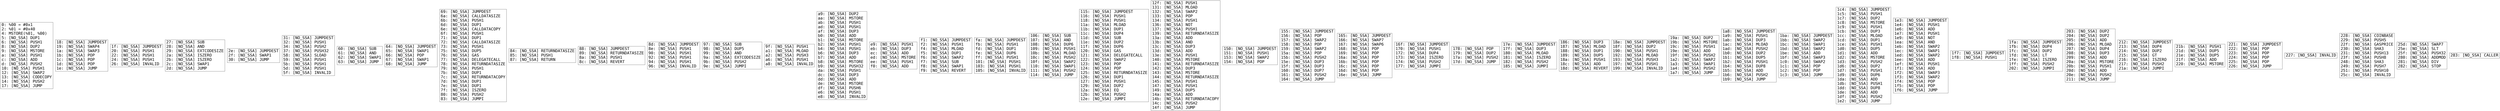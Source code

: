 digraph "graph.cfg.gv" {
	subgraph global {
		node [fontname=Courier fontsize=30.0 rank=same shape=box]
		block_0 [label="0: %00 = #0x1\l2: %01 = #0x40\l4: MSTORE(%01, %00)\l5: [NO_SSA] DUP1\l6: [NO_SSA] PUSH1\l8: [NO_SSA] DUP2\l9: [NO_SSA] MSTORE\la: [NO_SSA] PUSH1\lc: [NO_SSA] ADD\ld: [NO_SSA] PUSH2\l10: [NO_SSA] PUSH1\l12: [NO_SSA] SWAP2\l13: [NO_SSA] CODECOPY\l14: [NO_SSA] PUSH2\l17: [NO_SSA] JUMP\l"]
		block_18 [label="18: [NO_SSA] JUMPDEST\l19: [NO_SSA] SWAP4\l1a: [NO_SSA] SWAP3\l1b: [NO_SSA] POP\l1c: [NO_SSA] POP\l1d: [NO_SSA] POP\l1e: [NO_SSA] JUMP\l"]
		block_1f [label="1f: [NO_SSA] JUMPDEST\l20: [NO_SSA] PUSH1\l22: [NO_SSA] PUSH1\l24: [NO_SSA] PUSH1\l26: [NO_SSA] INVALID\l"]
		block_27 [label="27: [NO_SSA] SUB\l28: [NO_SSA] AND\l29: [NO_SSA] EXTCODESIZE\l2a: [NO_SSA] ISZERO\l2b: [NO_SSA] ISZERO\l2c: [NO_SSA] SWAP1\l2d: [NO_SSA] JUMP\l"]
		block_2e [label="2e: [NO_SSA] JUMPDEST\l2f: [NO_SSA] SWAP1\l30: [NO_SSA] JUMP\l"]
		block_31 [label="31: [NO_SSA] JUMPDEST\l32: [NO_SSA] PUSH1\l34: [NO_SSA] PUSH2\l37: [NO_SSA] PUSH32\l58: [NO_SSA] SLOAD\l59: [NO_SSA] PUSH1\l5b: [NO_SSA] PUSH1\l5d: [NO_SSA] PUSH1\l5f: [NO_SSA] INVALID\l"]
		block_60 [label="60: [NO_SSA] SUB\l61: [NO_SSA] AND\l62: [NO_SSA] SWAP1\l63: [NO_SSA] JUMP\l"]
		block_64 [label="64: [NO_SSA] JUMPDEST\l65: [NO_SSA] SWAP1\l66: [NO_SSA] POP\l67: [NO_SSA] SWAP1\l68: [NO_SSA] JUMP\l"]
		block_69 [label="69: [NO_SSA] JUMPDEST\l6a: [NO_SSA] CALLDATASIZE\l6b: [NO_SSA] PUSH1\l6d: [NO_SSA] DUP1\l6e: [NO_SSA] CALLDATACOPY\l6f: [NO_SSA] PUSH1\l71: [NO_SSA] DUP1\l72: [NO_SSA] CALLDATASIZE\l73: [NO_SSA] PUSH1\l75: [NO_SSA] DUP5\l76: [NO_SSA] GAS\l77: [NO_SSA] DELEGATECALL\l78: [NO_SSA] RETURNDATASIZE\l79: [NO_SSA] PUSH1\l7b: [NO_SSA] DUP1\l7c: [NO_SSA] RETURNDATACOPY\l7d: [NO_SSA] DUP1\l7e: [NO_SSA] DUP1\l7f: [NO_SSA] ISZERO\l80: [NO_SSA] PUSH2\l83: [NO_SSA] JUMPI\l"]
		block_84 [label="84: [NO_SSA] RETURNDATASIZE\l85: [NO_SSA] PUSH1\l87: [NO_SSA] RETURN\l"]
		block_88 [label="88: [NO_SSA] JUMPDEST\l89: [NO_SSA] RETURNDATASIZE\l8a: [NO_SSA] PUSH1\l8c: [NO_SSA] REVERT\l"]
		block_8d [label="8d: [NO_SSA] JUMPDEST\l8e: [NO_SSA] PUSH1\l90: [NO_SSA] PUSH1\l92: [NO_SSA] PUSH1\l94: [NO_SSA] PUSH1\l96: [NO_SSA] INVALID\l"]
		block_97 [label="97: [NO_SSA] SUB\l98: [NO_SSA] DUP5\l99: [NO_SSA] AND\l9a: [NO_SSA] EXTCODESIZE\l9b: [NO_SSA] PUSH2\l9e: [NO_SSA] JUMPI\l"]
		block_9f [label="9f: [NO_SSA] PUSH1\la1: [NO_SSA] MLOAD\la2: [NO_SSA] PUSH3\la6: [NO_SSA] PUSH1\la8: [NO_SSA] INVALID\l"]
		block_a9 [label="a9: [NO_SSA] DUP2\laa: [NO_SSA] MSTORE\lab: [NO_SSA] PUSH1\lad: [NO_SSA] PUSH1\laf: [NO_SSA] DUP3\lb0: [NO_SSA] ADD\lb1: [NO_SSA] MSTORE\lb2: [NO_SSA] PUSH1\lb4: [NO_SSA] PUSH1\lb6: [NO_SSA] DUP3\lb7: [NO_SSA] ADD\lb8: [NO_SSA] MSTORE\lb9: [NO_SSA] PUSH32\lda: [NO_SSA] PUSH1\ldc: [NO_SSA] DUP3\ldd: [NO_SSA] ADD\lde: [NO_SSA] MSTORE\ldf: [NO_SSA] PUSH6\le6: [NO_SSA] PUSH1\le8: [NO_SSA] INVALID\l"]
		block_e9 [label="e9: [NO_SSA] PUSH1\leb: [NO_SSA] DUP3\lec: [NO_SSA] ADD\led: [NO_SSA] MSTORE\lee: [NO_SSA] PUSH1\lf0: [NO_SSA] ADD\l"]
		block_f1 [label="f1: [NO_SSA] JUMPDEST\lf2: [NO_SSA] PUSH1\lf4: [NO_SSA] MLOAD\lf5: [NO_SSA] DUP1\lf6: [NO_SSA] SWAP2\lf7: [NO_SSA] SUB\lf8: [NO_SSA] SWAP1\lf9: [NO_SSA] REVERT\l"]
		block_fa [label="fa: [NO_SSA] JUMPDEST\lfb: [NO_SSA] PUSH1\lfd: [NO_SSA] DUP1\lfe: [NO_SSA] DUP6\lff: [NO_SSA] PUSH1\l101: [NO_SSA] PUSH1\l103: [NO_SSA] PUSH1\l105: [NO_SSA] INVALID\l"]
		block_106 [label="106: [NO_SSA] SUB\l107: [NO_SSA] AND\l108: [NO_SSA] DUP6\l109: [NO_SSA] PUSH1\l10b: [NO_SSA] MLOAD\l10c: [NO_SSA] PUSH2\l10f: [NO_SSA] SWAP2\l110: [NO_SSA] SWAP1\l111: [NO_SSA] PUSH2\l114: [NO_SSA] JUMP\l"]
		block_115 [label="115: [NO_SSA] JUMPDEST\l116: [NO_SSA] PUSH1\l118: [NO_SSA] PUSH1\l11a: [NO_SSA] MLOAD\l11b: [NO_SSA] DUP1\l11c: [NO_SSA] DUP4\l11d: [NO_SSA] SUB\l11e: [NO_SSA] DUP2\l11f: [NO_SSA] DUP6\l120: [NO_SSA] GAS\l121: [NO_SSA] DELEGATECALL\l122: [NO_SSA] SWAP2\l123: [NO_SSA] POP\l124: [NO_SSA] POP\l125: [NO_SSA] RETURNDATASIZE\l126: [NO_SSA] DUP1\l127: [NO_SSA] PUSH1\l129: [NO_SSA] DUP2\l12a: [NO_SSA] EQ\l12b: [NO_SSA] PUSH2\l12e: [NO_SSA] JUMPI\l"]
		block_12f [label="12f: [NO_SSA] PUSH1\l131: [NO_SSA] MLOAD\l132: [NO_SSA] SWAP2\l133: [NO_SSA] POP\l134: [NO_SSA] PUSH1\l136: [NO_SSA] NOT\l137: [NO_SSA] PUSH1\l139: [NO_SSA] RETURNDATASIZE\l13a: [NO_SSA] ADD\l13b: [NO_SSA] AND\l13c: [NO_SSA] DUP3\l13d: [NO_SSA] ADD\l13e: [NO_SSA] PUSH1\l140: [NO_SSA] MSTORE\l141: [NO_SSA] RETURNDATASIZE\l142: [NO_SSA] DUP3\l143: [NO_SSA] MSTORE\l144: [NO_SSA] RETURNDATASIZE\l145: [NO_SSA] PUSH1\l147: [NO_SSA] PUSH1\l149: [NO_SSA] DUP5\l14a: [NO_SSA] ADD\l14b: [NO_SSA] RETURNDATACOPY\l14c: [NO_SSA] PUSH2\l14f: [NO_SSA] JUMP\l"]
		block_150 [label="150: [NO_SSA] JUMPDEST\l151: [NO_SSA] PUSH1\l153: [NO_SSA] SWAP2\l154: [NO_SSA] POP\l"]
		block_155 [label="155: [NO_SSA] JUMPDEST\l156: [NO_SSA] POP\l157: [NO_SSA] SWAP2\l158: [NO_SSA] POP\l159: [NO_SSA] SWAP2\l15a: [NO_SSA] POP\l15b: [NO_SSA] PUSH2\l15e: [NO_SSA] DUP3\l15f: [NO_SSA] DUP3\l160: [NO_SSA] DUP7\l161: [NO_SSA] PUSH2\l164: [NO_SSA] JUMP\l"]
		block_165 [label="165: [NO_SSA] JUMPDEST\l166: [NO_SSA] SWAP7\l167: [NO_SSA] SWAP6\l168: [NO_SSA] POP\l169: [NO_SSA] POP\l16a: [NO_SSA] POP\l16b: [NO_SSA] POP\l16c: [NO_SSA] POP\l16d: [NO_SSA] POP\l16e: [NO_SSA] JUMP\l"]
		block_16f [label="16f: [NO_SSA] JUMPDEST\l170: [NO_SSA] PUSH1\l172: [NO_SSA] DUP4\l173: [NO_SSA] ISZERO\l174: [NO_SSA] PUSH2\l177: [NO_SSA] JUMPI\l"]
		block_178 [label="178: [NO_SSA] POP\l179: [NO_SSA] DUP2\l17a: [NO_SSA] PUSH2\l17d: [NO_SSA] JUMP\l"]
		block_17e [label="17e: [NO_SSA] JUMPDEST\l17f: [NO_SSA] DUP3\l180: [NO_SSA] MLOAD\l181: [NO_SSA] ISZERO\l182: [NO_SSA] PUSH2\l185: [NO_SSA] JUMPI\l"]
		block_186 [label="186: [NO_SSA] DUP3\l187: [NO_SSA] MLOAD\l188: [NO_SSA] DUP1\l189: [NO_SSA] DUP5\l18a: [NO_SSA] PUSH1\l18c: [NO_SSA] ADD\l18d: [NO_SSA] REVERT\l"]
		block_18e [label="18e: [NO_SSA] JUMPDEST\l18f: [NO_SSA] DUP2\l190: [NO_SSA] PUSH1\l192: [NO_SSA] MLOAD\l193: [NO_SSA] PUSH3\l197: [NO_SSA] PUSH1\l199: [NO_SSA] INVALID\l"]
		block_19a [label="19a: [NO_SSA] DUP2\l19b: [NO_SSA] MSTORE\l19c: [NO_SSA] PUSH1\l19e: [NO_SSA] ADD\l19f: [NO_SSA] PUSH2\l1a2: [NO_SSA] SWAP2\l1a3: [NO_SSA] SWAP1\l1a4: [NO_SSA] PUSH2\l1a7: [NO_SSA] JUMP\l"]
		block_1a8 [label="1a8: [NO_SSA] JUMPDEST\l1a9: [NO_SSA] PUSH1\l1ab: [NO_SSA] DUP3\l1ac: [NO_SSA] MLOAD\l1ad: [NO_SSA] PUSH2\l1b0: [NO_SSA] DUP2\l1b1: [NO_SSA] DUP5\l1b2: [NO_SSA] PUSH1\l1b4: [NO_SSA] DUP8\l1b5: [NO_SSA] ADD\l1b6: [NO_SSA] PUSH2\l1b9: [NO_SSA] JUMP\l"]
		block_1ba [label="1ba: [NO_SSA] JUMPDEST\l1bb: [NO_SSA] SWAP2\l1bc: [NO_SSA] SWAP1\l1bd: [NO_SSA] SWAP2\l1be: [NO_SSA] ADD\l1bf: [NO_SSA] SWAP3\l1c0: [NO_SSA] SWAP2\l1c1: [NO_SSA] POP\l1c2: [NO_SSA] POP\l1c3: [NO_SSA] JUMP\l"]
		block_1c4 [label="1c4: [NO_SSA] JUMPDEST\l1c5: [NO_SSA] PUSH1\l1c7: [NO_SSA] DUP2\l1c8: [NO_SSA] MSTORE\l1c9: [NO_SSA] PUSH1\l1cb: [NO_SSA] DUP3\l1cc: [NO_SSA] MLOAD\l1cd: [NO_SSA] DUP1\l1ce: [NO_SSA] PUSH1\l1d0: [NO_SSA] DUP5\l1d1: [NO_SSA] ADD\l1d2: [NO_SSA] MSTORE\l1d3: [NO_SSA] PUSH2\l1d6: [NO_SSA] DUP2\l1d7: [NO_SSA] PUSH1\l1d9: [NO_SSA] DUP6\l1da: [NO_SSA] ADD\l1db: [NO_SSA] PUSH1\l1dd: [NO_SSA] DUP8\l1de: [NO_SSA] ADD\l1df: [NO_SSA] PUSH2\l1e2: [NO_SSA] JUMP\l"]
		block_1e3 [label="1e3: [NO_SSA] JUMPDEST\l1e4: [NO_SSA] PUSH1\l1e6: [NO_SSA] ADD\l1e7: [NO_SSA] PUSH1\l1e9: [NO_SSA] NOT\l1ea: [NO_SSA] AND\l1eb: [NO_SSA] SWAP2\l1ec: [NO_SSA] SWAP1\l1ed: [NO_SSA] SWAP2\l1ee: [NO_SSA] ADD\l1ef: [NO_SSA] PUSH1\l1f1: [NO_SSA] ADD\l1f2: [NO_SSA] SWAP3\l1f3: [NO_SSA] SWAP2\l1f4: [NO_SSA] POP\l1f5: [NO_SSA] POP\l1f6: [NO_SSA] JUMP\l"]
		block_1f7 [label="1f7: [NO_SSA] JUMPDEST\l1f8: [NO_SSA] PUSH1\l"]
		block_1fa [label="1fa: [NO_SSA] JUMPDEST\l1fb: [NO_SSA] DUP4\l1fc: [NO_SSA] DUP2\l1fd: [NO_SSA] LT\l1fe: [NO_SSA] ISZERO\l1ff: [NO_SSA] PUSH2\l202: [NO_SSA] JUMPI\l"]
		block_203 [label="203: [NO_SSA] DUP2\l204: [NO_SSA] DUP2\l205: [NO_SSA] ADD\l206: [NO_SSA] MLOAD\l207: [NO_SSA] DUP4\l208: [NO_SSA] DUP3\l209: [NO_SSA] ADD\l20a: [NO_SSA] MSTORE\l20b: [NO_SSA] PUSH1\l20d: [NO_SSA] ADD\l20e: [NO_SSA] PUSH2\l211: [NO_SSA] JUMP\l"]
		block_212 [label="212: [NO_SSA] JUMPDEST\l213: [NO_SSA] DUP4\l214: [NO_SSA] DUP2\l215: [NO_SSA] GT\l216: [NO_SSA] ISZERO\l217: [NO_SSA] PUSH2\l21a: [NO_SSA] JUMPI\l"]
		block_21b [label="21b: [NO_SSA] PUSH1\l21d: [NO_SSA] DUP5\l21e: [NO_SSA] DUP5\l21f: [NO_SSA] ADD\l220: [NO_SSA] MSTORE\l"]
		block_221 [label="221: [NO_SSA] JUMPDEST\l222: [NO_SSA] POP\l223: [NO_SSA] POP\l224: [NO_SSA] POP\l225: [NO_SSA] POP\l226: [NO_SSA] JUMP\l"]
		block_227 [label="227: [NO_SSA] INVALID\l"]
		block_228 [label="228: [NO_SSA] COINBASE\l229: [NO_SSA] PUSH5\l22f: [NO_SSA] GASPRICE\l230: [NO_SSA] SHA3\l231: [NO_SSA] PUSH13\l23f: [NO_SSA] PUSH8\l248: [NO_SSA] SHA3\l249: [NO_SSA] PUSH7\l251: [NO_SSA] PUSH10\l25c: [NO_SSA] INVALID\l"]
		block_25d [label="25d: [NO_SSA] SWAP7\l25e: [NO_SSA] SLT\l25f: [NO_SSA] PUSH32\l280: [NO_SSA] ADDMOD\l281: [NO_SSA] DIV\l282: [NO_SSA] STOP\l"]
		block_283 [label="283: [NO_SSA] CALLER\l"]
	}
}
